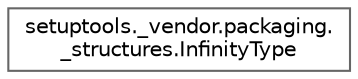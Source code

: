 digraph "Graphical Class Hierarchy"
{
 // LATEX_PDF_SIZE
  bgcolor="transparent";
  edge [fontname=Helvetica,fontsize=10,labelfontname=Helvetica,labelfontsize=10];
  node [fontname=Helvetica,fontsize=10,shape=box,height=0.2,width=0.4];
  rankdir="LR";
  Node0 [id="Node000000",label="setuptools._vendor.packaging.\l_structures.InfinityType",height=0.2,width=0.4,color="grey40", fillcolor="white", style="filled",URL="$classsetuptools_1_1__vendor_1_1packaging_1_1__structures_1_1_infinity_type.html",tooltip=" "];
}
